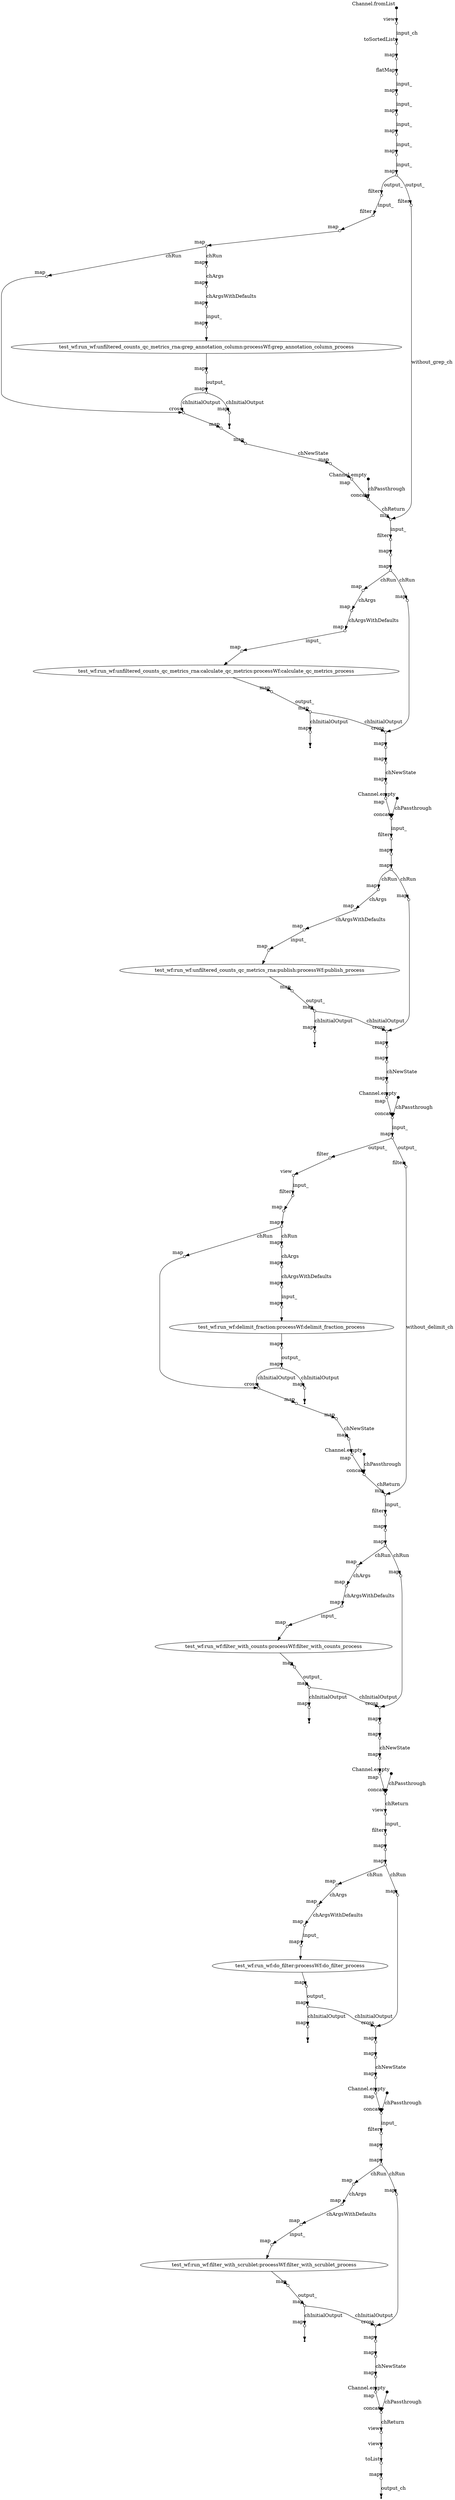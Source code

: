 digraph "graph" {
p0 [shape=point,label="",fixedsize=true,width=0.1,xlabel="Channel.fromList"];
p1 [shape=circle,label="",fixedsize=true,width=0.1,xlabel="view"];
p0 -> p1;

p1 [shape=circle,label="",fixedsize=true,width=0.1,xlabel="view"];
p2 [shape=circle,label="",fixedsize=true,width=0.1,xlabel="toSortedList"];
p1 -> p2 [label="input_ch"];

p2 [shape=circle,label="",fixedsize=true,width=0.1,xlabel="toSortedList"];
p3 [shape=circle,label="",fixedsize=true,width=0.1,xlabel="map"];
p2 -> p3;

p3 [shape=circle,label="",fixedsize=true,width=0.1,xlabel="map"];
p4 [shape=circle,label="",fixedsize=true,width=0.1,xlabel="flatMap"];
p3 -> p4;

p4 [shape=circle,label="",fixedsize=true,width=0.1,xlabel="flatMap"];
p5 [shape=circle,label="",fixedsize=true,width=0.1,xlabel="map"];
p4 -> p5 [label="input_"];

p5 [shape=circle,label="",fixedsize=true,width=0.1,xlabel="map"];
p6 [shape=circle,label="",fixedsize=true,width=0.1,xlabel="map"];
p5 -> p6 [label="input_"];

p6 [shape=circle,label="",fixedsize=true,width=0.1,xlabel="map"];
p7 [shape=circle,label="",fixedsize=true,width=0.1,xlabel="map"];
p6 -> p7 [label="input_"];

p7 [shape=circle,label="",fixedsize=true,width=0.1,xlabel="map"];
p8 [shape=circle,label="",fixedsize=true,width=0.1,xlabel="map"];
p7 -> p8 [label="input_"];

p8 [shape=circle,label="",fixedsize=true,width=0.1,xlabel="map"];
p9 [shape=circle,label="",fixedsize=true,width=0.1,xlabel="map"];
p8 -> p9 [label="input_"];

p9 [shape=circle,label="",fixedsize=true,width=0.1,xlabel="map"];
p10 [shape=circle,label="",fixedsize=true,width=0.1,xlabel="filter"];
p9 -> p10 [label="output_"];

p10 [shape=circle,label="",fixedsize=true,width=0.1,xlabel="filter"];
p11 [shape=circle,label="",fixedsize=true,width=0.1,xlabel="filter"];
p10 -> p11 [label="input_"];

p11 [shape=circle,label="",fixedsize=true,width=0.1,xlabel="filter"];
p12 [shape=circle,label="",fixedsize=true,width=0.1,xlabel="map"];
p11 -> p12;

p12 [shape=circle,label="",fixedsize=true,width=0.1,xlabel="map"];
p13 [shape=circle,label="",fixedsize=true,width=0.1,xlabel="map"];
p12 -> p13;

p13 [shape=circle,label="",fixedsize=true,width=0.1,xlabel="map"];
p15 [shape=circle,label="",fixedsize=true,width=0.1,xlabel="map"];
p13 -> p15 [label="chRun"];

p14 [shape=point,label="",fixedsize=true,width=0.1,xlabel="Channel.empty"];
p30 [shape=circle,label="",fixedsize=true,width=0.1,xlabel="concat"];
p14 -> p30 [label="chPassthrough"];

p15 [shape=circle,label="",fixedsize=true,width=0.1,xlabel="map"];
p16 [shape=circle,label="",fixedsize=true,width=0.1,xlabel="map"];
p15 -> p16 [label="chArgs"];

p16 [shape=circle,label="",fixedsize=true,width=0.1,xlabel="map"];
p17 [shape=circle,label="",fixedsize=true,width=0.1,xlabel="map"];
p16 -> p17 [label="chArgsWithDefaults"];

p17 [shape=circle,label="",fixedsize=true,width=0.1,xlabel="map"];
p18 [shape=circle,label="",fixedsize=true,width=0.1,xlabel="map"];
p17 -> p18 [label="input_"];

p18 [shape=circle,label="",fixedsize=true,width=0.1,xlabel="map"];
p19 [label="test_wf:run_wf:unfiltered_counts_qc_metrics_rna:grep_annotation_column:processWf:grep_annotation_column_process"];
p18 -> p19;

p19 [label="test_wf:run_wf:unfiltered_counts_qc_metrics_rna:grep_annotation_column:processWf:grep_annotation_column_process"];
p20 [shape=circle,label="",fixedsize=true,width=0.1,xlabel="map"];
p19 -> p20;

p20 [shape=circle,label="",fixedsize=true,width=0.1,xlabel="map"];
p21 [shape=circle,label="",fixedsize=true,width=0.1,xlabel="map"];
p20 -> p21 [label="output_"];

p21 [shape=circle,label="",fixedsize=true,width=0.1,xlabel="map"];
p23 [shape=circle,label="",fixedsize=true,width=0.1,xlabel="map"];
p21 -> p23 [label="chInitialOutput"];

p13 [shape=circle,label="",fixedsize=true,width=0.1,xlabel="map"];
p22 [shape=circle,label="",fixedsize=true,width=0.1,xlabel="map"];
p13 -> p22 [label="chRun"];

p22 [shape=circle,label="",fixedsize=true,width=0.1,xlabel="map"];
p25 [shape=circle,label="",fixedsize=true,width=0.1,xlabel="cross"];
p22 -> p25;

p23 [shape=circle,label="",fixedsize=true,width=0.1,xlabel="map"];
p24 [shape=point];
p23 -> p24;

p21 [shape=circle,label="",fixedsize=true,width=0.1,xlabel="map"];
p25 [shape=circle,label="",fixedsize=true,width=0.1,xlabel="cross"];
p21 -> p25 [label="chInitialOutput"];

p25 [shape=circle,label="",fixedsize=true,width=0.1,xlabel="cross"];
p26 [shape=circle,label="",fixedsize=true,width=0.1,xlabel="map"];
p25 -> p26;

p26 [shape=circle,label="",fixedsize=true,width=0.1,xlabel="map"];
p27 [shape=circle,label="",fixedsize=true,width=0.1,xlabel="map"];
p26 -> p27;

p27 [shape=circle,label="",fixedsize=true,width=0.1,xlabel="map"];
p28 [shape=circle,label="",fixedsize=true,width=0.1,xlabel="map"];
p27 -> p28 [label="chNewState"];

p28 [shape=circle,label="",fixedsize=true,width=0.1,xlabel="map"];
p29 [shape=circle,label="",fixedsize=true,width=0.1,xlabel="map"];
p28 -> p29;

p29 [shape=circle,label="",fixedsize=true,width=0.1,xlabel="map"];
p30 [shape=circle,label="",fixedsize=true,width=0.1,xlabel="concat"];
p29 -> p30;

p30 [shape=circle,label="",fixedsize=true,width=0.1,xlabel="concat"];
p32 [shape=circle,label="",fixedsize=true,width=0.1,xlabel="mix"];
p30 -> p32 [label="chReturn"];

p9 [shape=circle,label="",fixedsize=true,width=0.1,xlabel="map"];
p31 [shape=circle,label="",fixedsize=true,width=0.1,xlabel="filter"];
p9 -> p31 [label="output_"];

p31 [shape=circle,label="",fixedsize=true,width=0.1,xlabel="filter"];
p32 [shape=circle,label="",fixedsize=true,width=0.1,xlabel="mix"];
p31 -> p32 [label="without_grep_ch"];

p32 [shape=circle,label="",fixedsize=true,width=0.1,xlabel="mix"];
p33 [shape=circle,label="",fixedsize=true,width=0.1,xlabel="filter"];
p32 -> p33 [label="input_"];

p33 [shape=circle,label="",fixedsize=true,width=0.1,xlabel="filter"];
p34 [shape=circle,label="",fixedsize=true,width=0.1,xlabel="map"];
p33 -> p34;

p34 [shape=circle,label="",fixedsize=true,width=0.1,xlabel="map"];
p35 [shape=circle,label="",fixedsize=true,width=0.1,xlabel="map"];
p34 -> p35;

p35 [shape=circle,label="",fixedsize=true,width=0.1,xlabel="map"];
p37 [shape=circle,label="",fixedsize=true,width=0.1,xlabel="map"];
p35 -> p37 [label="chRun"];

p36 [shape=point,label="",fixedsize=true,width=0.1,xlabel="Channel.empty"];
p52 [shape=circle,label="",fixedsize=true,width=0.1,xlabel="concat"];
p36 -> p52 [label="chPassthrough"];

p37 [shape=circle,label="",fixedsize=true,width=0.1,xlabel="map"];
p38 [shape=circle,label="",fixedsize=true,width=0.1,xlabel="map"];
p37 -> p38 [label="chArgs"];

p38 [shape=circle,label="",fixedsize=true,width=0.1,xlabel="map"];
p39 [shape=circle,label="",fixedsize=true,width=0.1,xlabel="map"];
p38 -> p39 [label="chArgsWithDefaults"];

p39 [shape=circle,label="",fixedsize=true,width=0.1,xlabel="map"];
p40 [shape=circle,label="",fixedsize=true,width=0.1,xlabel="map"];
p39 -> p40 [label="input_"];

p40 [shape=circle,label="",fixedsize=true,width=0.1,xlabel="map"];
p41 [label="test_wf:run_wf:unfiltered_counts_qc_metrics_rna:calculate_qc_metrics:processWf:calculate_qc_metrics_process"];
p40 -> p41;

p41 [label="test_wf:run_wf:unfiltered_counts_qc_metrics_rna:calculate_qc_metrics:processWf:calculate_qc_metrics_process"];
p42 [shape=circle,label="",fixedsize=true,width=0.1,xlabel="map"];
p41 -> p42;

p42 [shape=circle,label="",fixedsize=true,width=0.1,xlabel="map"];
p43 [shape=circle,label="",fixedsize=true,width=0.1,xlabel="map"];
p42 -> p43 [label="output_"];

p43 [shape=circle,label="",fixedsize=true,width=0.1,xlabel="map"];
p45 [shape=circle,label="",fixedsize=true,width=0.1,xlabel="map"];
p43 -> p45 [label="chInitialOutput"];

p35 [shape=circle,label="",fixedsize=true,width=0.1,xlabel="map"];
p44 [shape=circle,label="",fixedsize=true,width=0.1,xlabel="map"];
p35 -> p44 [label="chRun"];

p44 [shape=circle,label="",fixedsize=true,width=0.1,xlabel="map"];
p47 [shape=circle,label="",fixedsize=true,width=0.1,xlabel="cross"];
p44 -> p47;

p45 [shape=circle,label="",fixedsize=true,width=0.1,xlabel="map"];
p46 [shape=point];
p45 -> p46;

p43 [shape=circle,label="",fixedsize=true,width=0.1,xlabel="map"];
p47 [shape=circle,label="",fixedsize=true,width=0.1,xlabel="cross"];
p43 -> p47 [label="chInitialOutput"];

p47 [shape=circle,label="",fixedsize=true,width=0.1,xlabel="cross"];
p48 [shape=circle,label="",fixedsize=true,width=0.1,xlabel="map"];
p47 -> p48;

p48 [shape=circle,label="",fixedsize=true,width=0.1,xlabel="map"];
p49 [shape=circle,label="",fixedsize=true,width=0.1,xlabel="map"];
p48 -> p49;

p49 [shape=circle,label="",fixedsize=true,width=0.1,xlabel="map"];
p50 [shape=circle,label="",fixedsize=true,width=0.1,xlabel="map"];
p49 -> p50 [label="chNewState"];

p50 [shape=circle,label="",fixedsize=true,width=0.1,xlabel="map"];
p51 [shape=circle,label="",fixedsize=true,width=0.1,xlabel="map"];
p50 -> p51;

p51 [shape=circle,label="",fixedsize=true,width=0.1,xlabel="map"];
p52 [shape=circle,label="",fixedsize=true,width=0.1,xlabel="concat"];
p51 -> p52;

p52 [shape=circle,label="",fixedsize=true,width=0.1,xlabel="concat"];
p53 [shape=circle,label="",fixedsize=true,width=0.1,xlabel="filter"];
p52 -> p53 [label="input_"];

p53 [shape=circle,label="",fixedsize=true,width=0.1,xlabel="filter"];
p54 [shape=circle,label="",fixedsize=true,width=0.1,xlabel="map"];
p53 -> p54;

p54 [shape=circle,label="",fixedsize=true,width=0.1,xlabel="map"];
p55 [shape=circle,label="",fixedsize=true,width=0.1,xlabel="map"];
p54 -> p55;

p55 [shape=circle,label="",fixedsize=true,width=0.1,xlabel="map"];
p57 [shape=circle,label="",fixedsize=true,width=0.1,xlabel="map"];
p55 -> p57 [label="chRun"];

p56 [shape=point,label="",fixedsize=true,width=0.1,xlabel="Channel.empty"];
p72 [shape=circle,label="",fixedsize=true,width=0.1,xlabel="concat"];
p56 -> p72 [label="chPassthrough"];

p57 [shape=circle,label="",fixedsize=true,width=0.1,xlabel="map"];
p58 [shape=circle,label="",fixedsize=true,width=0.1,xlabel="map"];
p57 -> p58 [label="chArgs"];

p58 [shape=circle,label="",fixedsize=true,width=0.1,xlabel="map"];
p59 [shape=circle,label="",fixedsize=true,width=0.1,xlabel="map"];
p58 -> p59 [label="chArgsWithDefaults"];

p59 [shape=circle,label="",fixedsize=true,width=0.1,xlabel="map"];
p60 [shape=circle,label="",fixedsize=true,width=0.1,xlabel="map"];
p59 -> p60 [label="input_"];

p60 [shape=circle,label="",fixedsize=true,width=0.1,xlabel="map"];
p61 [label="test_wf:run_wf:unfiltered_counts_qc_metrics_rna:publish:processWf:publish_process"];
p60 -> p61;

p61 [label="test_wf:run_wf:unfiltered_counts_qc_metrics_rna:publish:processWf:publish_process"];
p62 [shape=circle,label="",fixedsize=true,width=0.1,xlabel="map"];
p61 -> p62;

p62 [shape=circle,label="",fixedsize=true,width=0.1,xlabel="map"];
p63 [shape=circle,label="",fixedsize=true,width=0.1,xlabel="map"];
p62 -> p63 [label="output_"];

p63 [shape=circle,label="",fixedsize=true,width=0.1,xlabel="map"];
p65 [shape=circle,label="",fixedsize=true,width=0.1,xlabel="map"];
p63 -> p65 [label="chInitialOutput"];

p55 [shape=circle,label="",fixedsize=true,width=0.1,xlabel="map"];
p64 [shape=circle,label="",fixedsize=true,width=0.1,xlabel="map"];
p55 -> p64 [label="chRun"];

p64 [shape=circle,label="",fixedsize=true,width=0.1,xlabel="map"];
p67 [shape=circle,label="",fixedsize=true,width=0.1,xlabel="cross"];
p64 -> p67;

p65 [shape=circle,label="",fixedsize=true,width=0.1,xlabel="map"];
p66 [shape=point];
p65 -> p66;

p63 [shape=circle,label="",fixedsize=true,width=0.1,xlabel="map"];
p67 [shape=circle,label="",fixedsize=true,width=0.1,xlabel="cross"];
p63 -> p67 [label="chInitialOutput"];

p67 [shape=circle,label="",fixedsize=true,width=0.1,xlabel="cross"];
p68 [shape=circle,label="",fixedsize=true,width=0.1,xlabel="map"];
p67 -> p68;

p68 [shape=circle,label="",fixedsize=true,width=0.1,xlabel="map"];
p69 [shape=circle,label="",fixedsize=true,width=0.1,xlabel="map"];
p68 -> p69;

p69 [shape=circle,label="",fixedsize=true,width=0.1,xlabel="map"];
p70 [shape=circle,label="",fixedsize=true,width=0.1,xlabel="map"];
p69 -> p70 [label="chNewState"];

p70 [shape=circle,label="",fixedsize=true,width=0.1,xlabel="map"];
p71 [shape=circle,label="",fixedsize=true,width=0.1,xlabel="map"];
p70 -> p71;

p71 [shape=circle,label="",fixedsize=true,width=0.1,xlabel="map"];
p72 [shape=circle,label="",fixedsize=true,width=0.1,xlabel="concat"];
p71 -> p72;

p72 [shape=circle,label="",fixedsize=true,width=0.1,xlabel="concat"];
p73 [shape=circle,label="",fixedsize=true,width=0.1,xlabel="map"];
p72 -> p73 [label="input_"];

p73 [shape=circle,label="",fixedsize=true,width=0.1,xlabel="map"];
p74 [shape=circle,label="",fixedsize=true,width=0.1,xlabel="filter"];
p73 -> p74 [label="output_"];

p74 [shape=circle,label="",fixedsize=true,width=0.1,xlabel="filter"];
p75 [shape=circle,label="",fixedsize=true,width=0.1,xlabel="view"];
p74 -> p75;

p75 [shape=circle,label="",fixedsize=true,width=0.1,xlabel="view"];
p76 [shape=circle,label="",fixedsize=true,width=0.1,xlabel="filter"];
p75 -> p76 [label="input_"];

p76 [shape=circle,label="",fixedsize=true,width=0.1,xlabel="filter"];
p77 [shape=circle,label="",fixedsize=true,width=0.1,xlabel="map"];
p76 -> p77;

p77 [shape=circle,label="",fixedsize=true,width=0.1,xlabel="map"];
p78 [shape=circle,label="",fixedsize=true,width=0.1,xlabel="map"];
p77 -> p78;

p78 [shape=circle,label="",fixedsize=true,width=0.1,xlabel="map"];
p80 [shape=circle,label="",fixedsize=true,width=0.1,xlabel="map"];
p78 -> p80 [label="chRun"];

p79 [shape=point,label="",fixedsize=true,width=0.1,xlabel="Channel.empty"];
p95 [shape=circle,label="",fixedsize=true,width=0.1,xlabel="concat"];
p79 -> p95 [label="chPassthrough"];

p80 [shape=circle,label="",fixedsize=true,width=0.1,xlabel="map"];
p81 [shape=circle,label="",fixedsize=true,width=0.1,xlabel="map"];
p80 -> p81 [label="chArgs"];

p81 [shape=circle,label="",fixedsize=true,width=0.1,xlabel="map"];
p82 [shape=circle,label="",fixedsize=true,width=0.1,xlabel="map"];
p81 -> p82 [label="chArgsWithDefaults"];

p82 [shape=circle,label="",fixedsize=true,width=0.1,xlabel="map"];
p83 [shape=circle,label="",fixedsize=true,width=0.1,xlabel="map"];
p82 -> p83 [label="input_"];

p83 [shape=circle,label="",fixedsize=true,width=0.1,xlabel="map"];
p84 [label="test_wf:run_wf:delimit_fraction:processWf:delimit_fraction_process"];
p83 -> p84;

p84 [label="test_wf:run_wf:delimit_fraction:processWf:delimit_fraction_process"];
p85 [shape=circle,label="",fixedsize=true,width=0.1,xlabel="map"];
p84 -> p85;

p85 [shape=circle,label="",fixedsize=true,width=0.1,xlabel="map"];
p86 [shape=circle,label="",fixedsize=true,width=0.1,xlabel="map"];
p85 -> p86 [label="output_"];

p86 [shape=circle,label="",fixedsize=true,width=0.1,xlabel="map"];
p88 [shape=circle,label="",fixedsize=true,width=0.1,xlabel="map"];
p86 -> p88 [label="chInitialOutput"];

p78 [shape=circle,label="",fixedsize=true,width=0.1,xlabel="map"];
p87 [shape=circle,label="",fixedsize=true,width=0.1,xlabel="map"];
p78 -> p87 [label="chRun"];

p87 [shape=circle,label="",fixedsize=true,width=0.1,xlabel="map"];
p90 [shape=circle,label="",fixedsize=true,width=0.1,xlabel="cross"];
p87 -> p90;

p88 [shape=circle,label="",fixedsize=true,width=0.1,xlabel="map"];
p89 [shape=point];
p88 -> p89;

p86 [shape=circle,label="",fixedsize=true,width=0.1,xlabel="map"];
p90 [shape=circle,label="",fixedsize=true,width=0.1,xlabel="cross"];
p86 -> p90 [label="chInitialOutput"];

p90 [shape=circle,label="",fixedsize=true,width=0.1,xlabel="cross"];
p91 [shape=circle,label="",fixedsize=true,width=0.1,xlabel="map"];
p90 -> p91;

p91 [shape=circle,label="",fixedsize=true,width=0.1,xlabel="map"];
p92 [shape=circle,label="",fixedsize=true,width=0.1,xlabel="map"];
p91 -> p92;

p92 [shape=circle,label="",fixedsize=true,width=0.1,xlabel="map"];
p93 [shape=circle,label="",fixedsize=true,width=0.1,xlabel="map"];
p92 -> p93 [label="chNewState"];

p93 [shape=circle,label="",fixedsize=true,width=0.1,xlabel="map"];
p94 [shape=circle,label="",fixedsize=true,width=0.1,xlabel="map"];
p93 -> p94;

p94 [shape=circle,label="",fixedsize=true,width=0.1,xlabel="map"];
p95 [shape=circle,label="",fixedsize=true,width=0.1,xlabel="concat"];
p94 -> p95;

p95 [shape=circle,label="",fixedsize=true,width=0.1,xlabel="concat"];
p97 [shape=circle,label="",fixedsize=true,width=0.1,xlabel="mix"];
p95 -> p97 [label="chReturn"];

p73 [shape=circle,label="",fixedsize=true,width=0.1,xlabel="map"];
p96 [shape=circle,label="",fixedsize=true,width=0.1,xlabel="filter"];
p73 -> p96 [label="output_"];

p96 [shape=circle,label="",fixedsize=true,width=0.1,xlabel="filter"];
p97 [shape=circle,label="",fixedsize=true,width=0.1,xlabel="mix"];
p96 -> p97 [label="without_delimit_ch"];

p97 [shape=circle,label="",fixedsize=true,width=0.1,xlabel="mix"];
p98 [shape=circle,label="",fixedsize=true,width=0.1,xlabel="filter"];
p97 -> p98 [label="input_"];

p98 [shape=circle,label="",fixedsize=true,width=0.1,xlabel="filter"];
p99 [shape=circle,label="",fixedsize=true,width=0.1,xlabel="map"];
p98 -> p99;

p99 [shape=circle,label="",fixedsize=true,width=0.1,xlabel="map"];
p100 [shape=circle,label="",fixedsize=true,width=0.1,xlabel="map"];
p99 -> p100;

p100 [shape=circle,label="",fixedsize=true,width=0.1,xlabel="map"];
p102 [shape=circle,label="",fixedsize=true,width=0.1,xlabel="map"];
p100 -> p102 [label="chRun"];

p101 [shape=point,label="",fixedsize=true,width=0.1,xlabel="Channel.empty"];
p117 [shape=circle,label="",fixedsize=true,width=0.1,xlabel="concat"];
p101 -> p117 [label="chPassthrough"];

p102 [shape=circle,label="",fixedsize=true,width=0.1,xlabel="map"];
p103 [shape=circle,label="",fixedsize=true,width=0.1,xlabel="map"];
p102 -> p103 [label="chArgs"];

p103 [shape=circle,label="",fixedsize=true,width=0.1,xlabel="map"];
p104 [shape=circle,label="",fixedsize=true,width=0.1,xlabel="map"];
p103 -> p104 [label="chArgsWithDefaults"];

p104 [shape=circle,label="",fixedsize=true,width=0.1,xlabel="map"];
p105 [shape=circle,label="",fixedsize=true,width=0.1,xlabel="map"];
p104 -> p105 [label="input_"];

p105 [shape=circle,label="",fixedsize=true,width=0.1,xlabel="map"];
p106 [label="test_wf:run_wf:filter_with_counts:processWf:filter_with_counts_process"];
p105 -> p106;

p106 [label="test_wf:run_wf:filter_with_counts:processWf:filter_with_counts_process"];
p107 [shape=circle,label="",fixedsize=true,width=0.1,xlabel="map"];
p106 -> p107;

p107 [shape=circle,label="",fixedsize=true,width=0.1,xlabel="map"];
p108 [shape=circle,label="",fixedsize=true,width=0.1,xlabel="map"];
p107 -> p108 [label="output_"];

p108 [shape=circle,label="",fixedsize=true,width=0.1,xlabel="map"];
p110 [shape=circle,label="",fixedsize=true,width=0.1,xlabel="map"];
p108 -> p110 [label="chInitialOutput"];

p100 [shape=circle,label="",fixedsize=true,width=0.1,xlabel="map"];
p109 [shape=circle,label="",fixedsize=true,width=0.1,xlabel="map"];
p100 -> p109 [label="chRun"];

p109 [shape=circle,label="",fixedsize=true,width=0.1,xlabel="map"];
p112 [shape=circle,label="",fixedsize=true,width=0.1,xlabel="cross"];
p109 -> p112;

p110 [shape=circle,label="",fixedsize=true,width=0.1,xlabel="map"];
p111 [shape=point];
p110 -> p111;

p108 [shape=circle,label="",fixedsize=true,width=0.1,xlabel="map"];
p112 [shape=circle,label="",fixedsize=true,width=0.1,xlabel="cross"];
p108 -> p112 [label="chInitialOutput"];

p112 [shape=circle,label="",fixedsize=true,width=0.1,xlabel="cross"];
p113 [shape=circle,label="",fixedsize=true,width=0.1,xlabel="map"];
p112 -> p113;

p113 [shape=circle,label="",fixedsize=true,width=0.1,xlabel="map"];
p114 [shape=circle,label="",fixedsize=true,width=0.1,xlabel="map"];
p113 -> p114;

p114 [shape=circle,label="",fixedsize=true,width=0.1,xlabel="map"];
p115 [shape=circle,label="",fixedsize=true,width=0.1,xlabel="map"];
p114 -> p115 [label="chNewState"];

p115 [shape=circle,label="",fixedsize=true,width=0.1,xlabel="map"];
p116 [shape=circle,label="",fixedsize=true,width=0.1,xlabel="map"];
p115 -> p116;

p116 [shape=circle,label="",fixedsize=true,width=0.1,xlabel="map"];
p117 [shape=circle,label="",fixedsize=true,width=0.1,xlabel="concat"];
p116 -> p117;

p117 [shape=circle,label="",fixedsize=true,width=0.1,xlabel="concat"];
p118 [shape=circle,label="",fixedsize=true,width=0.1,xlabel="view"];
p117 -> p118 [label="chReturn"];

p118 [shape=circle,label="",fixedsize=true,width=0.1,xlabel="view"];
p119 [shape=circle,label="",fixedsize=true,width=0.1,xlabel="filter"];
p118 -> p119 [label="input_"];

p119 [shape=circle,label="",fixedsize=true,width=0.1,xlabel="filter"];
p120 [shape=circle,label="",fixedsize=true,width=0.1,xlabel="map"];
p119 -> p120;

p120 [shape=circle,label="",fixedsize=true,width=0.1,xlabel="map"];
p121 [shape=circle,label="",fixedsize=true,width=0.1,xlabel="map"];
p120 -> p121;

p121 [shape=circle,label="",fixedsize=true,width=0.1,xlabel="map"];
p123 [shape=circle,label="",fixedsize=true,width=0.1,xlabel="map"];
p121 -> p123 [label="chRun"];

p122 [shape=point,label="",fixedsize=true,width=0.1,xlabel="Channel.empty"];
p138 [shape=circle,label="",fixedsize=true,width=0.1,xlabel="concat"];
p122 -> p138 [label="chPassthrough"];

p123 [shape=circle,label="",fixedsize=true,width=0.1,xlabel="map"];
p124 [shape=circle,label="",fixedsize=true,width=0.1,xlabel="map"];
p123 -> p124 [label="chArgs"];

p124 [shape=circle,label="",fixedsize=true,width=0.1,xlabel="map"];
p125 [shape=circle,label="",fixedsize=true,width=0.1,xlabel="map"];
p124 -> p125 [label="chArgsWithDefaults"];

p125 [shape=circle,label="",fixedsize=true,width=0.1,xlabel="map"];
p126 [shape=circle,label="",fixedsize=true,width=0.1,xlabel="map"];
p125 -> p126 [label="input_"];

p126 [shape=circle,label="",fixedsize=true,width=0.1,xlabel="map"];
p127 [label="test_wf:run_wf:do_filter:processWf:do_filter_process"];
p126 -> p127;

p127 [label="test_wf:run_wf:do_filter:processWf:do_filter_process"];
p128 [shape=circle,label="",fixedsize=true,width=0.1,xlabel="map"];
p127 -> p128;

p128 [shape=circle,label="",fixedsize=true,width=0.1,xlabel="map"];
p129 [shape=circle,label="",fixedsize=true,width=0.1,xlabel="map"];
p128 -> p129 [label="output_"];

p129 [shape=circle,label="",fixedsize=true,width=0.1,xlabel="map"];
p131 [shape=circle,label="",fixedsize=true,width=0.1,xlabel="map"];
p129 -> p131 [label="chInitialOutput"];

p121 [shape=circle,label="",fixedsize=true,width=0.1,xlabel="map"];
p130 [shape=circle,label="",fixedsize=true,width=0.1,xlabel="map"];
p121 -> p130 [label="chRun"];

p130 [shape=circle,label="",fixedsize=true,width=0.1,xlabel="map"];
p133 [shape=circle,label="",fixedsize=true,width=0.1,xlabel="cross"];
p130 -> p133;

p131 [shape=circle,label="",fixedsize=true,width=0.1,xlabel="map"];
p132 [shape=point];
p131 -> p132;

p129 [shape=circle,label="",fixedsize=true,width=0.1,xlabel="map"];
p133 [shape=circle,label="",fixedsize=true,width=0.1,xlabel="cross"];
p129 -> p133 [label="chInitialOutput"];

p133 [shape=circle,label="",fixedsize=true,width=0.1,xlabel="cross"];
p134 [shape=circle,label="",fixedsize=true,width=0.1,xlabel="map"];
p133 -> p134;

p134 [shape=circle,label="",fixedsize=true,width=0.1,xlabel="map"];
p135 [shape=circle,label="",fixedsize=true,width=0.1,xlabel="map"];
p134 -> p135;

p135 [shape=circle,label="",fixedsize=true,width=0.1,xlabel="map"];
p136 [shape=circle,label="",fixedsize=true,width=0.1,xlabel="map"];
p135 -> p136 [label="chNewState"];

p136 [shape=circle,label="",fixedsize=true,width=0.1,xlabel="map"];
p137 [shape=circle,label="",fixedsize=true,width=0.1,xlabel="map"];
p136 -> p137;

p137 [shape=circle,label="",fixedsize=true,width=0.1,xlabel="map"];
p138 [shape=circle,label="",fixedsize=true,width=0.1,xlabel="concat"];
p137 -> p138;

p138 [shape=circle,label="",fixedsize=true,width=0.1,xlabel="concat"];
p139 [shape=circle,label="",fixedsize=true,width=0.1,xlabel="filter"];
p138 -> p139 [label="input_"];

p139 [shape=circle,label="",fixedsize=true,width=0.1,xlabel="filter"];
p140 [shape=circle,label="",fixedsize=true,width=0.1,xlabel="map"];
p139 -> p140;

p140 [shape=circle,label="",fixedsize=true,width=0.1,xlabel="map"];
p141 [shape=circle,label="",fixedsize=true,width=0.1,xlabel="map"];
p140 -> p141;

p141 [shape=circle,label="",fixedsize=true,width=0.1,xlabel="map"];
p143 [shape=circle,label="",fixedsize=true,width=0.1,xlabel="map"];
p141 -> p143 [label="chRun"];

p142 [shape=point,label="",fixedsize=true,width=0.1,xlabel="Channel.empty"];
p158 [shape=circle,label="",fixedsize=true,width=0.1,xlabel="concat"];
p142 -> p158 [label="chPassthrough"];

p143 [shape=circle,label="",fixedsize=true,width=0.1,xlabel="map"];
p144 [shape=circle,label="",fixedsize=true,width=0.1,xlabel="map"];
p143 -> p144 [label="chArgs"];

p144 [shape=circle,label="",fixedsize=true,width=0.1,xlabel="map"];
p145 [shape=circle,label="",fixedsize=true,width=0.1,xlabel="map"];
p144 -> p145 [label="chArgsWithDefaults"];

p145 [shape=circle,label="",fixedsize=true,width=0.1,xlabel="map"];
p146 [shape=circle,label="",fixedsize=true,width=0.1,xlabel="map"];
p145 -> p146 [label="input_"];

p146 [shape=circle,label="",fixedsize=true,width=0.1,xlabel="map"];
p147 [label="test_wf:run_wf:filter_with_scrublet:processWf:filter_with_scrublet_process"];
p146 -> p147;

p147 [label="test_wf:run_wf:filter_with_scrublet:processWf:filter_with_scrublet_process"];
p148 [shape=circle,label="",fixedsize=true,width=0.1,xlabel="map"];
p147 -> p148;

p148 [shape=circle,label="",fixedsize=true,width=0.1,xlabel="map"];
p149 [shape=circle,label="",fixedsize=true,width=0.1,xlabel="map"];
p148 -> p149 [label="output_"];

p149 [shape=circle,label="",fixedsize=true,width=0.1,xlabel="map"];
p151 [shape=circle,label="",fixedsize=true,width=0.1,xlabel="map"];
p149 -> p151 [label="chInitialOutput"];

p141 [shape=circle,label="",fixedsize=true,width=0.1,xlabel="map"];
p150 [shape=circle,label="",fixedsize=true,width=0.1,xlabel="map"];
p141 -> p150 [label="chRun"];

p150 [shape=circle,label="",fixedsize=true,width=0.1,xlabel="map"];
p153 [shape=circle,label="",fixedsize=true,width=0.1,xlabel="cross"];
p150 -> p153;

p151 [shape=circle,label="",fixedsize=true,width=0.1,xlabel="map"];
p152 [shape=point];
p151 -> p152;

p149 [shape=circle,label="",fixedsize=true,width=0.1,xlabel="map"];
p153 [shape=circle,label="",fixedsize=true,width=0.1,xlabel="cross"];
p149 -> p153 [label="chInitialOutput"];

p153 [shape=circle,label="",fixedsize=true,width=0.1,xlabel="cross"];
p154 [shape=circle,label="",fixedsize=true,width=0.1,xlabel="map"];
p153 -> p154;

p154 [shape=circle,label="",fixedsize=true,width=0.1,xlabel="map"];
p155 [shape=circle,label="",fixedsize=true,width=0.1,xlabel="map"];
p154 -> p155;

p155 [shape=circle,label="",fixedsize=true,width=0.1,xlabel="map"];
p156 [shape=circle,label="",fixedsize=true,width=0.1,xlabel="map"];
p155 -> p156 [label="chNewState"];

p156 [shape=circle,label="",fixedsize=true,width=0.1,xlabel="map"];
p157 [shape=circle,label="",fixedsize=true,width=0.1,xlabel="map"];
p156 -> p157;

p157 [shape=circle,label="",fixedsize=true,width=0.1,xlabel="map"];
p158 [shape=circle,label="",fixedsize=true,width=0.1,xlabel="concat"];
p157 -> p158;

p158 [shape=circle,label="",fixedsize=true,width=0.1,xlabel="concat"];
p159 [shape=circle,label="",fixedsize=true,width=0.1,xlabel="view"];
p158 -> p159 [label="chReturn"];

p159 [shape=circle,label="",fixedsize=true,width=0.1,xlabel="view"];
p160 [shape=circle,label="",fixedsize=true,width=0.1,xlabel="view"];
p159 -> p160;

p160 [shape=circle,label="",fixedsize=true,width=0.1,xlabel="view"];
p161 [shape=circle,label="",fixedsize=true,width=0.1,xlabel="toList"];
p160 -> p161;

p161 [shape=circle,label="",fixedsize=true,width=0.1,xlabel="toList"];
p162 [shape=circle,label="",fixedsize=true,width=0.1,xlabel="map"];
p161 -> p162;

p162 [shape=circle,label="",fixedsize=true,width=0.1,xlabel="map"];
p163 [shape=point];
p162 -> p163 [label="output_ch"];

}
